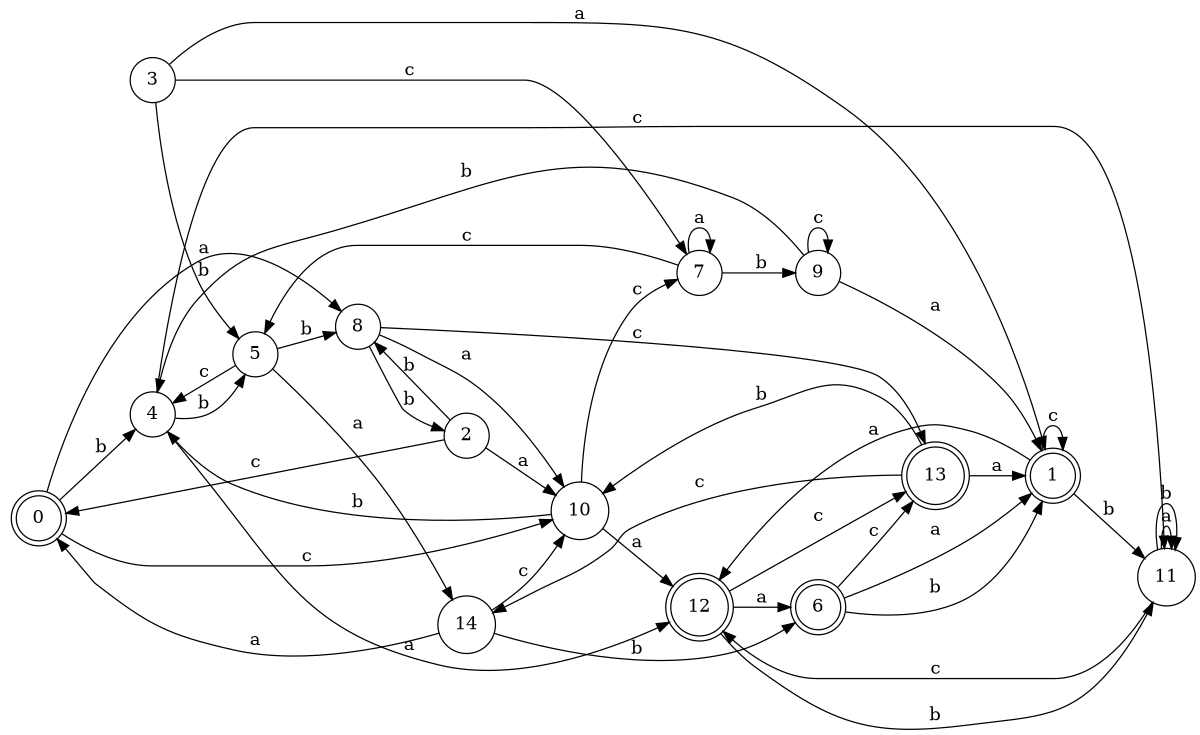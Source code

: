 digraph n12_1 {
__start0 [label="" shape="none"];

rankdir=LR;
size="8,5";

s0 [style="rounded,filled", color="black", fillcolor="white" shape="doublecircle", label="0"];
s1 [style="rounded,filled", color="black", fillcolor="white" shape="doublecircle", label="1"];
s2 [style="filled", color="black", fillcolor="white" shape="circle", label="2"];
s3 [style="filled", color="black", fillcolor="white" shape="circle", label="3"];
s4 [style="filled", color="black", fillcolor="white" shape="circle", label="4"];
s5 [style="filled", color="black", fillcolor="white" shape="circle", label="5"];
s6 [style="rounded,filled", color="black", fillcolor="white" shape="doublecircle", label="6"];
s7 [style="filled", color="black", fillcolor="white" shape="circle", label="7"];
s8 [style="filled", color="black", fillcolor="white" shape="circle", label="8"];
s9 [style="filled", color="black", fillcolor="white" shape="circle", label="9"];
s10 [style="filled", color="black", fillcolor="white" shape="circle", label="10"];
s11 [style="filled", color="black", fillcolor="white" shape="circle", label="11"];
s12 [style="rounded,filled", color="black", fillcolor="white" shape="doublecircle", label="12"];
s13 [style="rounded,filled", color="black", fillcolor="white" shape="doublecircle", label="13"];
s14 [style="filled", color="black", fillcolor="white" shape="circle", label="14"];
s0 -> s8 [label="a"];
s0 -> s4 [label="b"];
s0 -> s10 [label="c"];
s1 -> s12 [label="a"];
s1 -> s11 [label="b"];
s1 -> s1 [label="c"];
s2 -> s10 [label="a"];
s2 -> s8 [label="b"];
s2 -> s0 [label="c"];
s3 -> s1 [label="a"];
s3 -> s5 [label="b"];
s3 -> s7 [label="c"];
s4 -> s12 [label="a"];
s4 -> s5 [label="b"];
s4 -> s11 [label="c"];
s5 -> s14 [label="a"];
s5 -> s8 [label="b"];
s5 -> s4 [label="c"];
s6 -> s1 [label="a"];
s6 -> s1 [label="b"];
s6 -> s13 [label="c"];
s7 -> s7 [label="a"];
s7 -> s9 [label="b"];
s7 -> s5 [label="c"];
s8 -> s10 [label="a"];
s8 -> s2 [label="b"];
s8 -> s13 [label="c"];
s9 -> s1 [label="a"];
s9 -> s4 [label="b"];
s9 -> s9 [label="c"];
s10 -> s12 [label="a"];
s10 -> s4 [label="b"];
s10 -> s7 [label="c"];
s11 -> s11 [label="a"];
s11 -> s11 [label="b"];
s11 -> s12 [label="c"];
s12 -> s6 [label="a"];
s12 -> s11 [label="b"];
s12 -> s13 [label="c"];
s13 -> s1 [label="a"];
s13 -> s10 [label="b"];
s13 -> s14 [label="c"];
s14 -> s0 [label="a"];
s14 -> s6 [label="b"];
s14 -> s10 [label="c"];

}